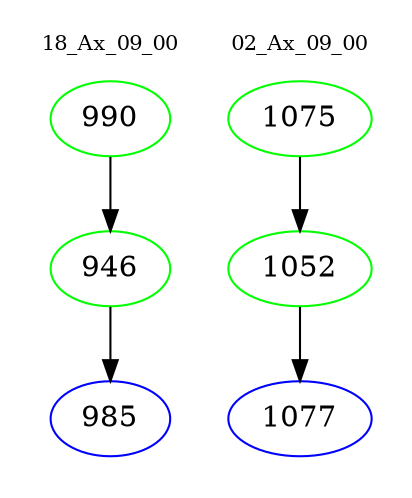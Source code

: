 digraph{
subgraph cluster_0 {
color = white
label = "18_Ax_09_00";
fontsize=10;
T0_990 [label="990", color="green"]
T0_990 -> T0_946 [color="black"]
T0_946 [label="946", color="green"]
T0_946 -> T0_985 [color="black"]
T0_985 [label="985", color="blue"]
}
subgraph cluster_1 {
color = white
label = "02_Ax_09_00";
fontsize=10;
T1_1075 [label="1075", color="green"]
T1_1075 -> T1_1052 [color="black"]
T1_1052 [label="1052", color="green"]
T1_1052 -> T1_1077 [color="black"]
T1_1077 [label="1077", color="blue"]
}
}
